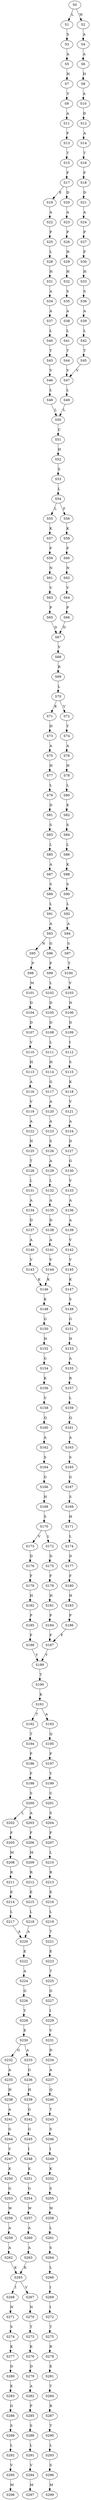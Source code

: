 strict digraph  {
	S0 -> S1 [ label = L ];
	S0 -> S2 [ label = W ];
	S1 -> S3 [ label = S ];
	S2 -> S4 [ label = A ];
	S3 -> S5 [ label = A ];
	S4 -> S6 [ label = A ];
	S5 -> S7 [ label = H ];
	S6 -> S8 [ label = H ];
	S7 -> S9 [ label = V ];
	S8 -> S10 [ label = A ];
	S9 -> S11 [ label = A ];
	S10 -> S12 [ label = D ];
	S11 -> S13 [ label = P ];
	S12 -> S14 [ label = A ];
	S13 -> S15 [ label = T ];
	S14 -> S16 [ label = T ];
	S15 -> S17 [ label = F ];
	S16 -> S18 [ label = F ];
	S17 -> S19 [ label = E ];
	S17 -> S20 [ label = D ];
	S18 -> S21 [ label = D ];
	S19 -> S22 [ label = A ];
	S20 -> S23 [ label = A ];
	S21 -> S24 [ label = A ];
	S22 -> S25 [ label = P ];
	S23 -> S26 [ label = P ];
	S24 -> S27 [ label = P ];
	S25 -> S28 [ label = L ];
	S26 -> S29 [ label = H ];
	S27 -> S30 [ label = F ];
	S28 -> S31 [ label = H ];
	S29 -> S32 [ label = H ];
	S30 -> S33 [ label = H ];
	S31 -> S34 [ label = A ];
	S32 -> S35 [ label = S ];
	S33 -> S36 [ label = S ];
	S34 -> S37 [ label = A ];
	S35 -> S38 [ label = A ];
	S36 -> S39 [ label = A ];
	S37 -> S40 [ label = L ];
	S38 -> S41 [ label = L ];
	S39 -> S42 [ label = L ];
	S40 -> S43 [ label = T ];
	S41 -> S44 [ label = T ];
	S42 -> S45 [ label = T ];
	S43 -> S46 [ label = V ];
	S44 -> S47 [ label = V ];
	S45 -> S47 [ label = V ];
	S46 -> S48 [ label = L ];
	S47 -> S49 [ label = L ];
	S48 -> S50 [ label = L ];
	S49 -> S50 [ label = L ];
	S50 -> S51 [ label = C ];
	S51 -> S52 [ label = H ];
	S52 -> S53 [ label = S ];
	S53 -> S54 [ label = L ];
	S54 -> S55 [ label = L ];
	S54 -> S56 [ label = F ];
	S55 -> S57 [ label = K ];
	S56 -> S58 [ label = K ];
	S57 -> S59 [ label = F ];
	S58 -> S60 [ label = F ];
	S59 -> S61 [ label = N ];
	S60 -> S62 [ label = N ];
	S61 -> S63 [ label = V ];
	S62 -> S64 [ label = V ];
	S63 -> S65 [ label = P ];
	S64 -> S66 [ label = P ];
	S65 -> S67 [ label = D ];
	S66 -> S67 [ label = D ];
	S67 -> S68 [ label = V ];
	S68 -> S69 [ label = R ];
	S69 -> S70 [ label = L ];
	S70 -> S71 [ label = K ];
	S70 -> S72 [ label = V ];
	S71 -> S73 [ label = H ];
	S72 -> S74 [ label = Y ];
	S73 -> S75 [ label = A ];
	S74 -> S76 [ label = A ];
	S75 -> S77 [ label = H ];
	S76 -> S78 [ label = H ];
	S77 -> S79 [ label = L ];
	S78 -> S80 [ label = L ];
	S79 -> S81 [ label = D ];
	S80 -> S82 [ label = E ];
	S81 -> S83 [ label = S ];
	S82 -> S84 [ label = S ];
	S83 -> S85 [ label = L ];
	S84 -> S86 [ label = L ];
	S85 -> S87 [ label = A ];
	S86 -> S88 [ label = K ];
	S87 -> S89 [ label = S ];
	S88 -> S90 [ label = S ];
	S89 -> S91 [ label = L ];
	S90 -> S92 [ label = L ];
	S91 -> S93 [ label = A ];
	S92 -> S94 [ label = A ];
	S93 -> S95 [ label = N ];
	S93 -> S96 [ label = G ];
	S94 -> S97 [ label = S ];
	S95 -> S98 [ label = P ];
	S96 -> S99 [ label = P ];
	S97 -> S100 [ label = T ];
	S98 -> S101 [ label = M ];
	S99 -> S102 [ label = L ];
	S100 -> S103 [ label = V ];
	S101 -> S104 [ label = D ];
	S102 -> S105 [ label = D ];
	S103 -> S106 [ label = N ];
	S104 -> S107 [ label = D ];
	S105 -> S108 [ label = D ];
	S106 -> S109 [ label = D ];
	S107 -> S110 [ label = V ];
	S108 -> S111 [ label = L ];
	S109 -> S112 [ label = I ];
	S110 -> S113 [ label = H ];
	S111 -> S114 [ label = H ];
	S112 -> S115 [ label = S ];
	S113 -> S116 [ label = A ];
	S114 -> S117 [ label = G ];
	S115 -> S118 [ label = K ];
	S116 -> S119 [ label = V ];
	S117 -> S120 [ label = A ];
	S118 -> S121 [ label = V ];
	S119 -> S122 [ label = A ];
	S120 -> S123 [ label = A ];
	S121 -> S124 [ label = A ];
	S122 -> S125 [ label = N ];
	S123 -> S126 [ label = S ];
	S124 -> S127 [ label = D ];
	S125 -> S128 [ label = T ];
	S126 -> S129 [ label = A ];
	S127 -> S130 [ label = G ];
	S128 -> S131 [ label = L ];
	S129 -> S132 [ label = L ];
	S130 -> S133 [ label = V ];
	S131 -> S134 [ label = A ];
	S132 -> S135 [ label = A ];
	S133 -> S136 [ label = A ];
	S134 -> S137 [ label = D ];
	S135 -> S138 [ label = D ];
	S136 -> S139 [ label = A ];
	S137 -> S140 [ label = A ];
	S138 -> S141 [ label = A ];
	S139 -> S142 [ label = V ];
	S140 -> S143 [ label = V ];
	S141 -> S144 [ label = V ];
	S142 -> S145 [ label = V ];
	S143 -> S146 [ label = K ];
	S144 -> S146 [ label = K ];
	S145 -> S147 [ label = K ];
	S146 -> S148 [ label = K ];
	S147 -> S149 [ label = S ];
	S148 -> S150 [ label = G ];
	S149 -> S151 [ label = G ];
	S150 -> S152 [ label = H ];
	S151 -> S153 [ label = H ];
	S152 -> S154 [ label = G ];
	S153 -> S155 [ label = A ];
	S154 -> S156 [ label = K ];
	S155 -> S157 [ label = R ];
	S156 -> S158 [ label = V ];
	S157 -> S159 [ label = L ];
	S158 -> S160 [ label = Q ];
	S159 -> S161 [ label = Q ];
	S160 -> S162 [ label = A ];
	S161 -> S163 [ label = A ];
	S162 -> S164 [ label = S ];
	S163 -> S165 [ label = S ];
	S164 -> S166 [ label = G ];
	S165 -> S167 [ label = G ];
	S166 -> S168 [ label = H ];
	S167 -> S169 [ label = S ];
	S168 -> S170 [ label = S ];
	S169 -> S171 [ label = H ];
	S170 -> S172 [ label = L ];
	S170 -> S173 [ label = V ];
	S171 -> S174 [ label = L ];
	S172 -> S175 [ label = D ];
	S173 -> S176 [ label = D ];
	S174 -> S177 [ label = D ];
	S175 -> S178 [ label = F ];
	S176 -> S179 [ label = F ];
	S177 -> S180 [ label = F ];
	S178 -> S181 [ label = H ];
	S179 -> S182 [ label = H ];
	S180 -> S183 [ label = H ];
	S181 -> S184 [ label = P ];
	S182 -> S185 [ label = P ];
	S183 -> S186 [ label = P ];
	S184 -> S187 [ label = F ];
	S185 -> S188 [ label = F ];
	S186 -> S187 [ label = F ];
	S187 -> S189 [ label = Y ];
	S188 -> S189 [ label = Y ];
	S189 -> S190 [ label = T ];
	S190 -> S191 [ label = K ];
	S191 -> S192 [ label = T ];
	S191 -> S193 [ label = A ];
	S192 -> S194 [ label = T ];
	S193 -> S195 [ label = Q ];
	S194 -> S196 [ label = P ];
	S195 -> S197 [ label = P ];
	S196 -> S198 [ label = F ];
	S197 -> S199 [ label = Y ];
	S198 -> S200 [ label = S ];
	S199 -> S201 [ label = C ];
	S200 -> S202 [ label = L ];
	S200 -> S203 [ label = A ];
	S201 -> S204 [ label = S ];
	S202 -> S205 [ label = F ];
	S203 -> S206 [ label = F ];
	S204 -> S207 [ label = F ];
	S205 -> S208 [ label = M ];
	S206 -> S209 [ label = M ];
	S207 -> S210 [ label = L ];
	S208 -> S211 [ label = R ];
	S209 -> S212 [ label = R ];
	S210 -> S213 [ label = R ];
	S211 -> S214 [ label = E ];
	S212 -> S215 [ label = E ];
	S213 -> S216 [ label = E ];
	S214 -> S217 [ label = L ];
	S215 -> S218 [ label = L ];
	S216 -> S219 [ label = L ];
	S217 -> S220 [ label = A ];
	S218 -> S220 [ label = A ];
	S219 -> S221 [ label = T ];
	S220 -> S222 [ label = E ];
	S221 -> S223 [ label = E ];
	S222 -> S224 [ label = A ];
	S223 -> S225 [ label = T ];
	S224 -> S226 [ label = G ];
	S225 -> S227 [ label = G ];
	S226 -> S228 [ label = Y ];
	S227 -> S229 [ label = I ];
	S228 -> S230 [ label = E ];
	S229 -> S231 [ label = V ];
	S230 -> S232 [ label = G ];
	S230 -> S233 [ label = A ];
	S231 -> S234 [ label = D ];
	S232 -> S235 [ label = A ];
	S233 -> S236 [ label = G ];
	S234 -> S237 [ label = A ];
	S235 -> S238 [ label = H ];
	S236 -> S239 [ label = H ];
	S237 -> S240 [ label = Q ];
	S238 -> S241 [ label = A ];
	S239 -> S242 [ label = G ];
	S240 -> S243 [ label = T ];
	S241 -> S244 [ label = G ];
	S242 -> S245 [ label = G ];
	S243 -> S246 [ label = S ];
	S244 -> S247 [ label = V ];
	S245 -> S248 [ label = I ];
	S246 -> S249 [ label = I ];
	S247 -> S250 [ label = K ];
	S248 -> S251 [ label = K ];
	S249 -> S252 [ label = K ];
	S250 -> S253 [ label = G ];
	S251 -> S254 [ label = G ];
	S252 -> S255 [ label = S ];
	S253 -> S256 [ label = W ];
	S254 -> S257 [ label = W ];
	S255 -> S258 [ label = W ];
	S256 -> S259 [ label = A ];
	S257 -> S260 [ label = A ];
	S258 -> S261 [ label = L ];
	S259 -> S262 [ label = A ];
	S260 -> S263 [ label = A ];
	S261 -> S264 [ label = S ];
	S262 -> S265 [ label = K ];
	S263 -> S265 [ label = K ];
	S264 -> S266 [ label = L ];
	S265 -> S267 [ label = V ];
	S265 -> S268 [ label = I ];
	S266 -> S269 [ label = I ];
	S267 -> S270 [ label = N ];
	S268 -> S271 [ label = N ];
	S269 -> S272 [ label = I ];
	S270 -> S273 [ label = T ];
	S271 -> S274 [ label = S ];
	S272 -> S275 [ label = T ];
	S273 -> S276 [ label = K ];
	S274 -> S277 [ label = K ];
	S275 -> S278 [ label = R ];
	S276 -> S279 [ label = D ];
	S277 -> S280 [ label = D ];
	S278 -> S281 [ label = E ];
	S279 -> S282 [ label = A ];
	S280 -> S283 [ label = E ];
	S281 -> S284 [ label = T ];
	S282 -> S285 [ label = P ];
	S283 -> S286 [ label = G ];
	S284 -> S287 [ label = R ];
	S285 -> S288 [ label = S ];
	S286 -> S289 [ label = S ];
	S287 -> S290 [ label = T ];
	S288 -> S291 [ label = L ];
	S289 -> S292 [ label = L ];
	S290 -> S293 [ label = L ];
	S291 -> S294 [ label = V ];
	S292 -> S295 [ label = V ];
	S293 -> S296 [ label = S ];
	S294 -> S297 [ label = M ];
	S295 -> S298 [ label = M ];
	S296 -> S299 [ label = M ];
}
